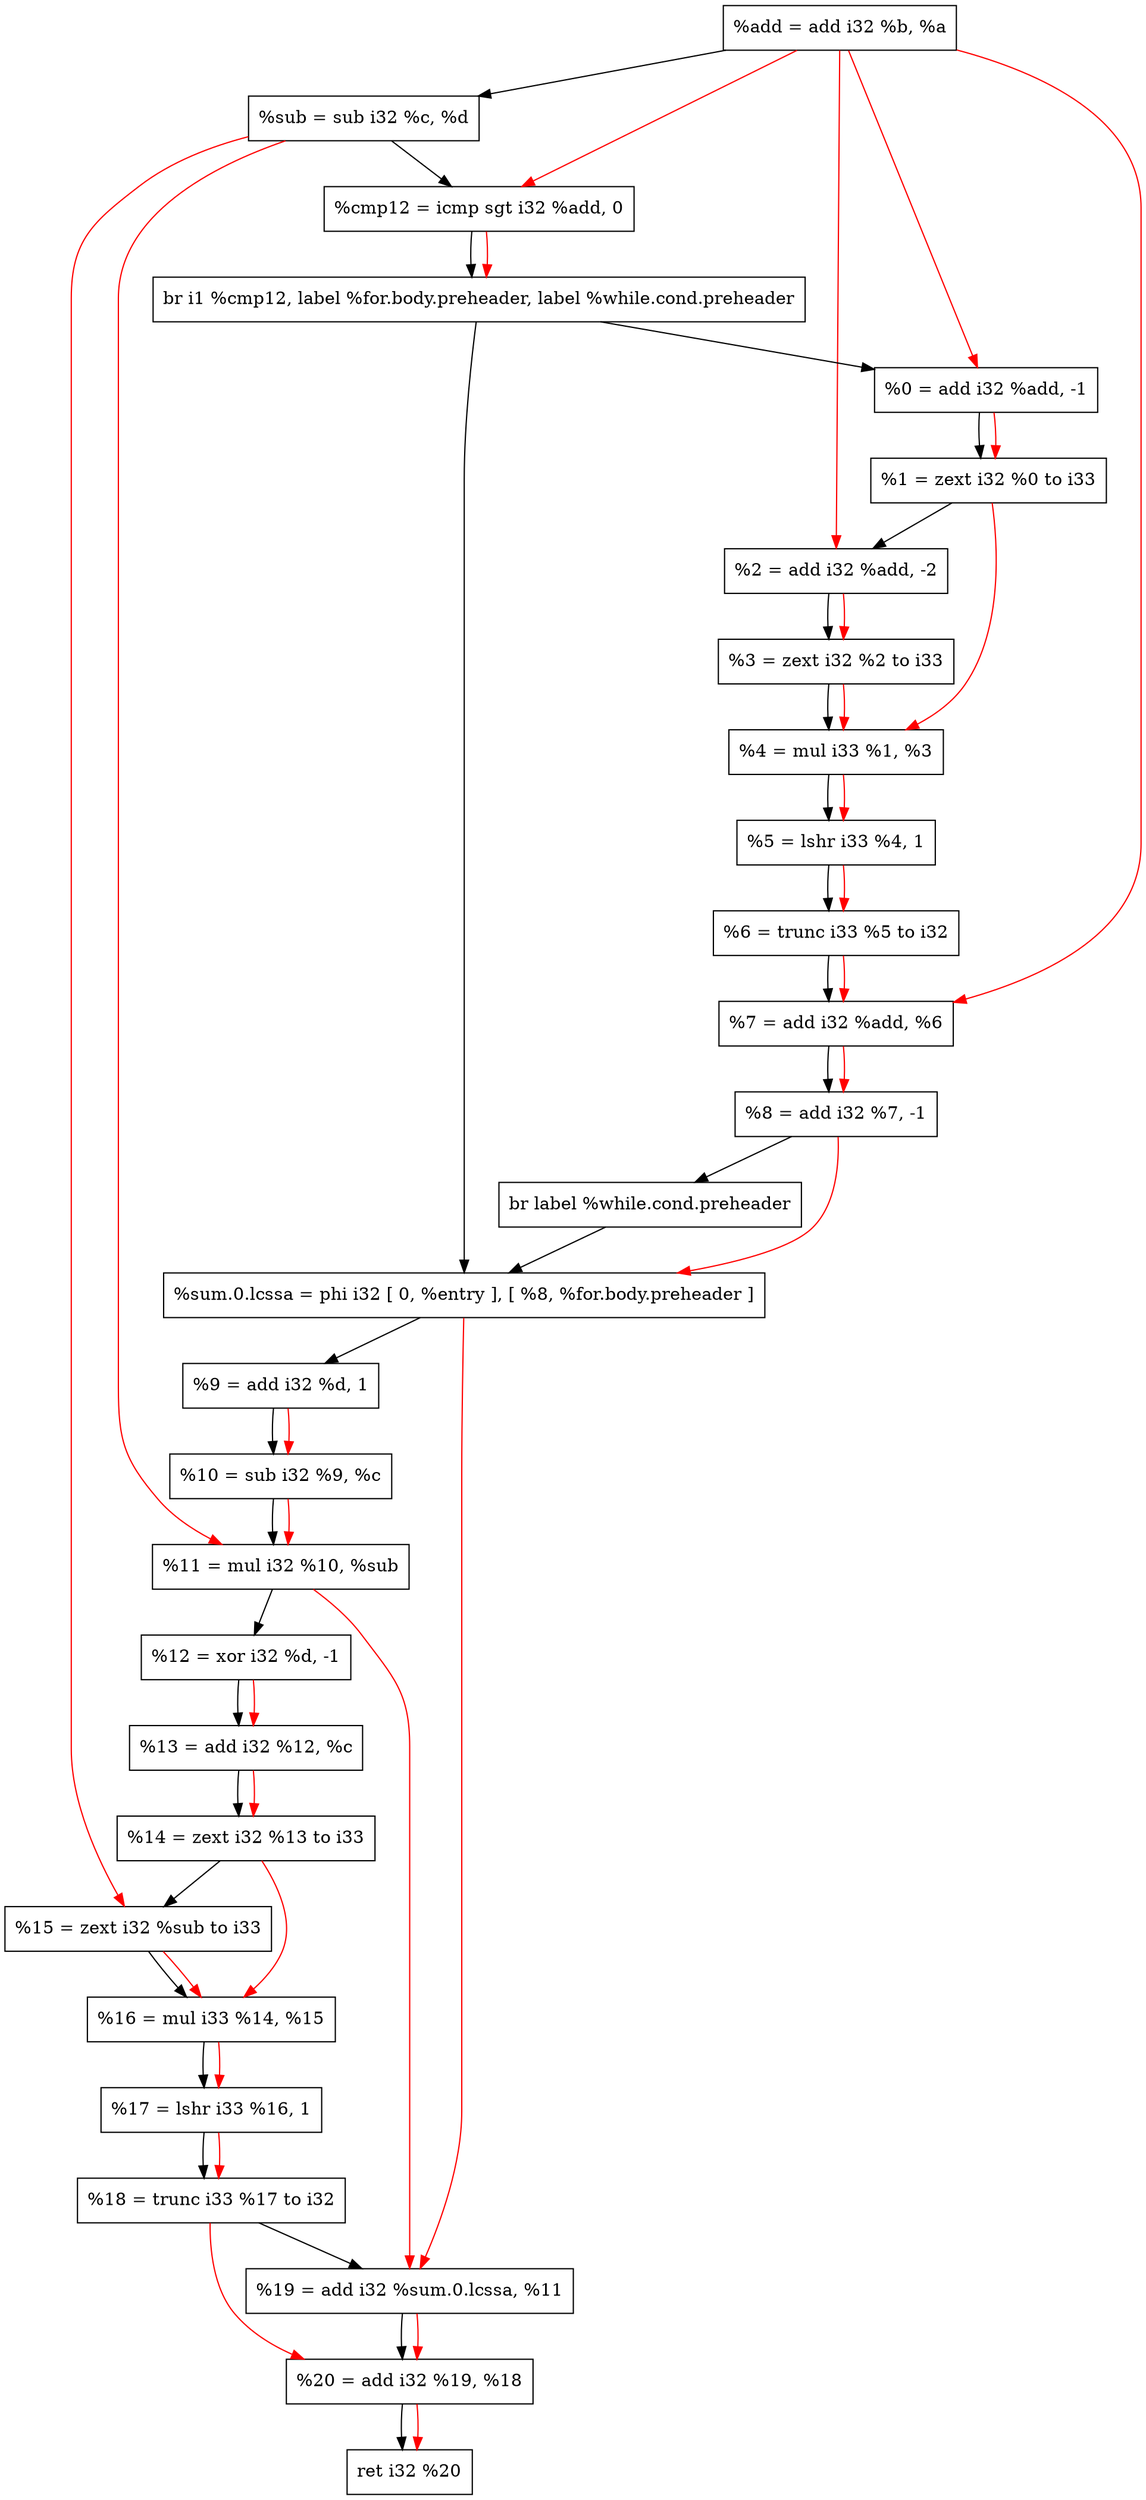 digraph "CDFG for'func' function" {
	Node0x5610c7695810[shape=record, label="  %add = add i32 %b, %a"];
	Node0x5610c76958a0[shape=record, label="  %sub = sub i32 %c, %d"];
	Node0x5610c7695f40[shape=record, label="  %cmp12 = icmp sgt i32 %add, 0"];
	Node0x5610c7620c98[shape=record, label="  br i1 %cmp12, label %for.body.preheader, label %while.cond.preheader"];
	Node0x5610c76961d0[shape=record, label="  %0 = add i32 %add, -1"];
	Node0x5610c7695798[shape=record, label="  %1 = zext i32 %0 to i33"];
	Node0x5610c76966a0[shape=record, label="  %2 = add i32 %add, -2"];
	Node0x5610c7696728[shape=record, label="  %3 = zext i32 %2 to i33"];
	Node0x5610c76967a0[shape=record, label="  %4 = mul i33 %1, %3"];
	Node0x5610c7696860[shape=record, label="  %5 = lshr i33 %4, 1"];
	Node0x5610c76968b8[shape=record, label="  %6 = trunc i33 %5 to i32"];
	Node0x5610c7696930[shape=record, label="  %7 = add i32 %add, %6"];
	Node0x5610c76969a0[shape=record, label="  %8 = add i32 %7, -1"];
	Node0x5610c7696a58[shape=record, label="  br label %while.cond.preheader"];
	Node0x5610c76967e8[shape=record, label="  %sum.0.lcssa = phi i32 [ 0, %entry ], [ %8, %for.body.preheader ]"];
	Node0x5610c7696b20[shape=record, label="  %9 = add i32 %d, 1"];
	Node0x5610c7696b90[shape=record, label="  %10 = sub i32 %9, %c"];
	Node0x5610c7696c00[shape=record, label="  %11 = mul i32 %10, %sub"];
	Node0x5610c7696c70[shape=record, label="  %12 = xor i32 %d, -1"];
	Node0x5610c7696ce0[shape=record, label="  %13 = add i32 %12, %c"];
	Node0x5610c7696108[shape=record, label="  %14 = zext i32 %13 to i33"];
	Node0x5610c7696d38[shape=record, label="  %15 = zext i32 %sub to i33"];
	Node0x5610c7696db0[shape=record, label="  %16 = mul i33 %14, %15"];
	Node0x5610c7696e20[shape=record, label="  %17 = lshr i33 %16, 1"];
	Node0x5610c7696e78[shape=record, label="  %18 = trunc i33 %17 to i32"];
	Node0x5610c7696ef0[shape=record, label="  %19 = add i32 %sum.0.lcssa, %11"];
	Node0x5610c7696f60[shape=record, label="  %20 = add i32 %19, %18"];
	Node0x5610c7696fb8[shape=record, label="  ret i32 %20"];
	Node0x5610c7695810 -> Node0x5610c76958a0
	Node0x5610c76958a0 -> Node0x5610c7695f40
	Node0x5610c7695f40 -> Node0x5610c7620c98
	Node0x5610c7620c98 -> Node0x5610c76961d0
	Node0x5610c7620c98 -> Node0x5610c76967e8
	Node0x5610c76961d0 -> Node0x5610c7695798
	Node0x5610c7695798 -> Node0x5610c76966a0
	Node0x5610c76966a0 -> Node0x5610c7696728
	Node0x5610c7696728 -> Node0x5610c76967a0
	Node0x5610c76967a0 -> Node0x5610c7696860
	Node0x5610c7696860 -> Node0x5610c76968b8
	Node0x5610c76968b8 -> Node0x5610c7696930
	Node0x5610c7696930 -> Node0x5610c76969a0
	Node0x5610c76969a0 -> Node0x5610c7696a58
	Node0x5610c7696a58 -> Node0x5610c76967e8
	Node0x5610c76967e8 -> Node0x5610c7696b20
	Node0x5610c7696b20 -> Node0x5610c7696b90
	Node0x5610c7696b90 -> Node0x5610c7696c00
	Node0x5610c7696c00 -> Node0x5610c7696c70
	Node0x5610c7696c70 -> Node0x5610c7696ce0
	Node0x5610c7696ce0 -> Node0x5610c7696108
	Node0x5610c7696108 -> Node0x5610c7696d38
	Node0x5610c7696d38 -> Node0x5610c7696db0
	Node0x5610c7696db0 -> Node0x5610c7696e20
	Node0x5610c7696e20 -> Node0x5610c7696e78
	Node0x5610c7696e78 -> Node0x5610c7696ef0
	Node0x5610c7696ef0 -> Node0x5610c7696f60
	Node0x5610c7696f60 -> Node0x5610c7696fb8
edge [color=red]
	Node0x5610c7695810 -> Node0x5610c7695f40
	Node0x5610c7695f40 -> Node0x5610c7620c98
	Node0x5610c7695810 -> Node0x5610c76961d0
	Node0x5610c76961d0 -> Node0x5610c7695798
	Node0x5610c7695810 -> Node0x5610c76966a0
	Node0x5610c76966a0 -> Node0x5610c7696728
	Node0x5610c7695798 -> Node0x5610c76967a0
	Node0x5610c7696728 -> Node0x5610c76967a0
	Node0x5610c76967a0 -> Node0x5610c7696860
	Node0x5610c7696860 -> Node0x5610c76968b8
	Node0x5610c7695810 -> Node0x5610c7696930
	Node0x5610c76968b8 -> Node0x5610c7696930
	Node0x5610c7696930 -> Node0x5610c76969a0
	Node0x5610c76969a0 -> Node0x5610c76967e8
	Node0x5610c7696b20 -> Node0x5610c7696b90
	Node0x5610c7696b90 -> Node0x5610c7696c00
	Node0x5610c76958a0 -> Node0x5610c7696c00
	Node0x5610c7696c70 -> Node0x5610c7696ce0
	Node0x5610c7696ce0 -> Node0x5610c7696108
	Node0x5610c76958a0 -> Node0x5610c7696d38
	Node0x5610c7696108 -> Node0x5610c7696db0
	Node0x5610c7696d38 -> Node0x5610c7696db0
	Node0x5610c7696db0 -> Node0x5610c7696e20
	Node0x5610c7696e20 -> Node0x5610c7696e78
	Node0x5610c76967e8 -> Node0x5610c7696ef0
	Node0x5610c7696c00 -> Node0x5610c7696ef0
	Node0x5610c7696ef0 -> Node0x5610c7696f60
	Node0x5610c7696e78 -> Node0x5610c7696f60
	Node0x5610c7696f60 -> Node0x5610c7696fb8
}
